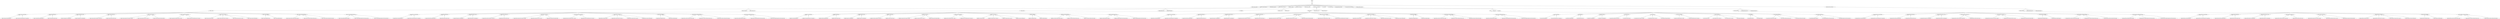 digraph G { 
rankdir = BT 
"BatteryUsage_weight" [shape = oval] 
AndRef0[shape = point] 
AndRef0->"BatteryUsage_LocationFinding"
"BatteryUsage_LocationFinding[GPS]"->AndRef0 [dir = none] 
AndRef1[shape = point] 
AndRef1->"BatteryUsage_LocationFinding"
"BatteryUsage_LocationFinding[radio triangulation]"->AndRef1 [dir = none] 
"BatteryUsage_LocationFinding" [shape = oval] 
AndRef2[shape = point] 
AndRef2->"BatteryUsage_FileSharing"
"BatteryUsage_FileSharing[OpenIntent]"->AndRef2 [dir = none] 
AndRef3[shape = point] 
AndRef3->"BatteryUsage_FileSharing"
"BatteryUsage_FileSharing[In house]"->AndRef3 [dir = none] 
"BatteryUsage_FileSharing" [shape = oval] 
AndRef4[shape = point] 
AndRef4->"BatteryUsage_ReportSyncing"
"BatteryUsage_ReportSyncing[Explicit]"->AndRef4 [dir = none] 
AndRef5[shape = point] 
AndRef5->"BatteryUsage_ReportSyncing"
"BatteryUsage_ReportSyncing[Implicit]"->AndRef5 [dir = none] 
"BatteryUsage_ReportSyncing" [shape = oval] 
AndRef6[shape = point] 
AndRef6->"BatteryUsage_ChatProtocol"
"BatteryUsage_ChatProtocol[XMPP (Open Fire)]"->AndRef6 [dir = none] 
AndRef7[shape = point] 
AndRef7->"BatteryUsage_ChatProtocol"
"BatteryUsage_ChatProtocol[In house]"->AndRef7 [dir = none] 
"BatteryUsage_ChatProtocol" [shape = oval] 
AndRef8[shape = point] 
AndRef8->"BatteryUsage_MapAccess"
"BatteryUsage_MapAccess[On Demand (Google)]"->AndRef8 [dir = none] 
AndRef9[shape = point] 
AndRef9->"BatteryUsage_MapAccess"
"BatteryUsage_MapAccess[Cache on server]"->AndRef9 [dir = none] 
AndRef10[shape = point] 
AndRef10->"BatteryUsage_MapAccess"
"BatteryUsage_MapAccess[Preloaded (ESRI)]"->AndRef10 [dir = none] 
"BatteryUsage_MapAccess" [shape = oval] 
AndRef11[shape = point] 
AndRef11->"BatteryUsage_HardwarePlatform"
"BatteryUsage_HardwarePlatform[Nexus I (HTC)]"->AndRef11 [dir = none] 
AndRef12[shape = point] 
AndRef12->"BatteryUsage_HardwarePlatform"
"BatteryUsage_HardwarePlatform[Droid (Motorola)]"->AndRef12 [dir = none] 
"BatteryUsage_HardwarePlatform" [shape = oval] 
AndRef13[shape = point] 
AndRef13->"BatteryUsage_Connectivity"
"BatteryUsage_Connectivity[Wifi]"->AndRef13 [dir = none] 
AndRef14[shape = point] 
AndRef14->"BatteryUsage_Connectivity"
"BatteryUsage_Connectivity[3G on Nexus I]"->AndRef14 [dir = none] 
AndRef15[shape = point] 
AndRef15->"BatteryUsage_Connectivity"
"BatteryUsage_Connectivity[3G on Droid]"->AndRef15 [dir = none] 
AndRef16[shape = point] 
AndRef16->"BatteryUsage_Connectivity"
"BatteryUsage_Connectivity[Bluetooth]"->AndRef16 [dir = none] 
"BatteryUsage_Connectivity" [shape = oval] 
AndRef17[shape = point] 
AndRef17->"BatteryUsage_DataBase"
"BatteryUsage_DataBase[MySQL]"->AndRef17 [dir = none] 
AndRef18[shape = point] 
AndRef18->"BatteryUsage_DataBase"
"BatteryUsage_DataBase[sqLite]"->AndRef18 [dir = none] 
"BatteryUsage_DataBase" [shape = oval] 
AndRef19[shape = point] 
AndRef19->"BatteryUsage_ArchitecturalPattern"
"BatteryUsage_ArchitecturalPattern[Peer-to-peer]"->AndRef19 [dir = none] 
AndRef20[shape = point] 
AndRef20->"BatteryUsage_ArchitecturalPattern"
"BatteryUsage_ArchitecturalPattern[Client-Server]"->AndRef20 [dir = none] 
AndRef21[shape = point] 
AndRef21->"BatteryUsage_ArchitecturalPattern"
"BatteryUsage_ArchitecturalPattern[Push-based]"->AndRef21 [dir = none] 
"BatteryUsage_ArchitecturalPattern" [shape = oval] 
AndRef22[shape = point] 
AndRef22->"BatteryUsage_DataExchangeFormat"
"BatteryUsage_DataExchangeFormat[XML]"->AndRef22 [dir = none] 
AndRef23[shape = point] 
AndRef23->"BatteryUsage_DataExchangeFormat"
"BatteryUsage_DataExchangeFormat[Compressed XML]"->AndRef23 [dir = none] 
AndRef24[shape = point] 
AndRef24->"BatteryUsage_DataExchangeFormat"
"BatteryUsage_DataExchangeFormat[Unformatted data]"->AndRef24 [dir = none] 
"BatteryUsage_DataExchangeFormat" [shape = oval] 
"BatteryUsage" [shape = oval] 
AndRef25[shape = point] 
AndRef25->"BatteryUsage"
"BatteryUsage_LocationFinding"->AndRef25 [dir = none] 
"BatteryUsage_FileSharing"->AndRef25 [dir = none] 
"BatteryUsage_ReportSyncing"->AndRef25 [dir = none] 
"BatteryUsage_ChatProtocol"->AndRef25 [dir = none] 
"BatteryUsage_MapAccess"->AndRef25 [dir = none] 
"BatteryUsage_HardwarePlatform"->AndRef25 [dir = none] 
"BatteryUsage_Connectivity"->AndRef25 [dir = none] 
"BatteryUsage_DataBase"->AndRef25 [dir = none] 
"BatteryUsage_ArchitecturalPattern"->AndRef25 [dir = none] 
"BatteryUsage_DataExchangeFormat"->AndRef25 [dir = none] 
"BatteryUsage_best" [shape = oval] 
"BatteryUsage_worst" [shape = oval] 
"BatteryUsage_Preference" [shape = oval] 
AndRef26[shape = point] 
AndRef26->"BatteryUsage_Preference"
"BatteryUsage"->AndRef26 [dir = none] 
"BatteryUsage_best"->AndRef26 [dir = none] 
"BatteryUsage_worst"->AndRef26 [dir = none] 
"ResponseTime_weight" [shape = oval] 
AndRef27[shape = point] 
AndRef27->"ResponseTime_LocationFinding"
"ResponseTime_LocationFinding[GPS]"->AndRef27 [dir = none] 
AndRef28[shape = point] 
AndRef28->"ResponseTime_LocationFinding"
"ResponseTime_LocationFinding[radio triangulation]"->AndRef28 [dir = none] 
"ResponseTime_LocationFinding" [shape = oval] 
AndRef29[shape = point] 
AndRef29->"ResponseTime_FileSharing"
"ResponseTime_FileSharing[OpenIntent]"->AndRef29 [dir = none] 
AndRef30[shape = point] 
AndRef30->"ResponseTime_FileSharing"
"ResponseTime_FileSharing[In house]"->AndRef30 [dir = none] 
"ResponseTime_FileSharing" [shape = oval] 
AndRef31[shape = point] 
AndRef31->"ResponseTime_ReportSyncing"
"ResponseTime_ReportSyncing[Explicit]"->AndRef31 [dir = none] 
AndRef32[shape = point] 
AndRef32->"ResponseTime_ReportSyncing"
"ResponseTime_ReportSyncing[Implicit]"->AndRef32 [dir = none] 
"ResponseTime_ReportSyncing" [shape = oval] 
AndRef33[shape = point] 
AndRef33->"ResponseTime_ChatProtocol"
"ResponseTime_ChatProtocol[XMPP (Open Fire)]"->AndRef33 [dir = none] 
AndRef34[shape = point] 
AndRef34->"ResponseTime_ChatProtocol"
"ResponseTime_ChatProtocol[In house]"->AndRef34 [dir = none] 
"ResponseTime_ChatProtocol" [shape = oval] 
AndRef35[shape = point] 
AndRef35->"ResponseTime_MapAccess"
"ResponseTime_MapAccess[On Demand (Google)]"->AndRef35 [dir = none] 
AndRef36[shape = point] 
AndRef36->"ResponseTime_MapAccess"
"ResponseTime_MapAccess[Cache on server]"->AndRef36 [dir = none] 
AndRef37[shape = point] 
AndRef37->"ResponseTime_MapAccess"
"ResponseTime_MapAccess[Preloaded (ESRI)]"->AndRef37 [dir = none] 
"ResponseTime_MapAccess" [shape = oval] 
AndRef38[shape = point] 
AndRef38->"ResponseTime_HardwarePlatform"
"ResponseTime_HardwarePlatform[Nexus I (HTC)]"->AndRef38 [dir = none] 
AndRef39[shape = point] 
AndRef39->"ResponseTime_HardwarePlatform"
"ResponseTime_HardwarePlatform[Droid (Motorola)]"->AndRef39 [dir = none] 
"ResponseTime_HardwarePlatform" [shape = oval] 
AndRef40[shape = point] 
AndRef40->"ResponseTime_Connectivity"
"ResponseTime_Connectivity[Wifi]"->AndRef40 [dir = none] 
AndRef41[shape = point] 
AndRef41->"ResponseTime_Connectivity"
"ResponseTime_Connectivity[3G on Nexus I]"->AndRef41 [dir = none] 
AndRef42[shape = point] 
AndRef42->"ResponseTime_Connectivity"
"ResponseTime_Connectivity[3G on Droid]"->AndRef42 [dir = none] 
AndRef43[shape = point] 
AndRef43->"ResponseTime_Connectivity"
"ResponseTime_Connectivity[Bluetooth]"->AndRef43 [dir = none] 
"ResponseTime_Connectivity" [shape = oval] 
AndRef44[shape = point] 
AndRef44->"ResponseTime_DataBase"
"ResponseTime_DataBase[MySQL]"->AndRef44 [dir = none] 
AndRef45[shape = point] 
AndRef45->"ResponseTime_DataBase"
"ResponseTime_DataBase[sqLite]"->AndRef45 [dir = none] 
"ResponseTime_DataBase" [shape = oval] 
AndRef46[shape = point] 
AndRef46->"ResponseTime_ArchitecturalPattern"
"ResponseTime_ArchitecturalPattern[Peer-to-peer]"->AndRef46 [dir = none] 
AndRef47[shape = point] 
AndRef47->"ResponseTime_ArchitecturalPattern"
"ResponseTime_ArchitecturalPattern[Client-Server]"->AndRef47 [dir = none] 
AndRef48[shape = point] 
AndRef48->"ResponseTime_ArchitecturalPattern"
"ResponseTime_ArchitecturalPattern[Push-based]"->AndRef48 [dir = none] 
"ResponseTime_ArchitecturalPattern" [shape = oval] 
AndRef49[shape = point] 
AndRef49->"ResponseTime_DataExchangeFormat"
"ResponseTime_DataExchangeFormat[XML]"->AndRef49 [dir = none] 
AndRef50[shape = point] 
AndRef50->"ResponseTime_DataExchangeFormat"
"ResponseTime_DataExchangeFormat[Compressed XML]"->AndRef50 [dir = none] 
AndRef51[shape = point] 
AndRef51->"ResponseTime_DataExchangeFormat"
"ResponseTime_DataExchangeFormat[Unformatted data]"->AndRef51 [dir = none] 
"ResponseTime_DataExchangeFormat" [shape = oval] 
"ResponseTime" [shape = oval] 
AndRef52[shape = point] 
AndRef52->"ResponseTime"
"ResponseTime_LocationFinding"->AndRef52 [dir = none] 
"ResponseTime_FileSharing"->AndRef52 [dir = none] 
"ResponseTime_ReportSyncing"->AndRef52 [dir = none] 
"ResponseTime_ChatProtocol"->AndRef52 [dir = none] 
"ResponseTime_MapAccess"->AndRef52 [dir = none] 
"ResponseTime_HardwarePlatform"->AndRef52 [dir = none] 
"ResponseTime_Connectivity"->AndRef52 [dir = none] 
"ResponseTime_DataBase"->AndRef52 [dir = none] 
"ResponseTime_ArchitecturalPattern"->AndRef52 [dir = none] 
"ResponseTime_DataExchangeFormat"->AndRef52 [dir = none] 
"ResponseTime_worst" [shape = oval] 
"ResponseTime_best" [shape = oval] 
"ResponseTime_Preference" [shape = oval] 
AndRef53[shape = point] 
AndRef53->"ResponseTime_Preference"
"ResponseTime"->AndRef53 [dir = none] 
"ResponseTime_worst"->AndRef53 [dir = none] 
"ResponseTime_best"->AndRef53 [dir = none] 
"Reliability_weight" [shape = oval] 
AndRef54[shape = point] 
AndRef54->"Reliability_LocationFinding"
"Reliability_LocationFinding[GPS]"->AndRef54 [dir = none] 
AndRef55[shape = point] 
AndRef55->"Reliability_LocationFinding"
"Reliability_LocationFinding[radio triangulation]"->AndRef55 [dir = none] 
"Reliability_LocationFinding" [shape = oval] 
AndRef56[shape = point] 
AndRef56->"Reliability_FileSharing"
"Reliability_FileSharing[OpenIntent]"->AndRef56 [dir = none] 
AndRef57[shape = point] 
AndRef57->"Reliability_FileSharing"
"Reliability_FileSharing[In house]"->AndRef57 [dir = none] 
"Reliability_FileSharing" [shape = oval] 
AndRef58[shape = point] 
AndRef58->"Reliability_ReportSyncing"
"Reliability_ReportSyncing[Explicit]"->AndRef58 [dir = none] 
AndRef59[shape = point] 
AndRef59->"Reliability_ReportSyncing"
"Reliability_ReportSyncing[Implicit]"->AndRef59 [dir = none] 
"Reliability_ReportSyncing" [shape = oval] 
AndRef60[shape = point] 
AndRef60->"Reliability_ChatProtocol"
"Reliability_ChatProtocol[XMPP (Open Fire)]"->AndRef60 [dir = none] 
AndRef61[shape = point] 
AndRef61->"Reliability_ChatProtocol"
"Reliability_ChatProtocol[In house]"->AndRef61 [dir = none] 
"Reliability_ChatProtocol" [shape = oval] 
AndRef62[shape = point] 
AndRef62->"Reliability_MapAccess"
"Reliability_MapAccess[On Demand (Google)]"->AndRef62 [dir = none] 
AndRef63[shape = point] 
AndRef63->"Reliability_MapAccess"
"Reliability_MapAccess[Cache on server]"->AndRef63 [dir = none] 
AndRef64[shape = point] 
AndRef64->"Reliability_MapAccess"
"Reliability_MapAccess[Preloaded (ESRI)]"->AndRef64 [dir = none] 
"Reliability_MapAccess" [shape = oval] 
AndRef65[shape = point] 
AndRef65->"Reliability_HardwarePlatform"
"Reliability_HardwarePlatform[Nexus I (HTC)]"->AndRef65 [dir = none] 
AndRef66[shape = point] 
AndRef66->"Reliability_HardwarePlatform"
"Reliability_HardwarePlatform[Droid (Motorola)]"->AndRef66 [dir = none] 
"Reliability_HardwarePlatform" [shape = oval] 
AndRef67[shape = point] 
AndRef67->"Reliability_Connectivity"
"Reliability_Connectivity[Wifi]"->AndRef67 [dir = none] 
AndRef68[shape = point] 
AndRef68->"Reliability_Connectivity"
"Reliability_Connectivity[3G on Nexus I]"->AndRef68 [dir = none] 
AndRef69[shape = point] 
AndRef69->"Reliability_Connectivity"
"Reliability_Connectivity[3G on Droid]"->AndRef69 [dir = none] 
AndRef70[shape = point] 
AndRef70->"Reliability_Connectivity"
"Reliability_Connectivity[Bluetooth]"->AndRef70 [dir = none] 
"Reliability_Connectivity" [shape = oval] 
AndRef71[shape = point] 
AndRef71->"Reliability_DataBase"
"Reliability_DataBase[MySQL]"->AndRef71 [dir = none] 
AndRef72[shape = point] 
AndRef72->"Reliability_DataBase"
"Reliability_DataBase[sqLite]"->AndRef72 [dir = none] 
"Reliability_DataBase" [shape = oval] 
AndRef73[shape = point] 
AndRef73->"Reliability_ArchitecturalPattern"
"Reliability_ArchitecturalPattern[Peer-to-peer]"->AndRef73 [dir = none] 
AndRef74[shape = point] 
AndRef74->"Reliability_ArchitecturalPattern"
"Reliability_ArchitecturalPattern[Client-Server]"->AndRef74 [dir = none] 
AndRef75[shape = point] 
AndRef75->"Reliability_ArchitecturalPattern"
"Reliability_ArchitecturalPattern[Push-based]"->AndRef75 [dir = none] 
"Reliability_ArchitecturalPattern" [shape = oval] 
AndRef76[shape = point] 
AndRef76->"Reliability_DataExchangeFormat"
"Reliability_DataExchangeFormat[XML]"->AndRef76 [dir = none] 
AndRef77[shape = point] 
AndRef77->"Reliability_DataExchangeFormat"
"Reliability_DataExchangeFormat[Compressed XML]"->AndRef77 [dir = none] 
AndRef78[shape = point] 
AndRef78->"Reliability_DataExchangeFormat"
"Reliability_DataExchangeFormat[Unformatted data]"->AndRef78 [dir = none] 
"Reliability_DataExchangeFormat" [shape = oval] 
"Reliability" [shape = oval] 
AndRef79[shape = point] 
AndRef79->"Reliability"
"Reliability_LocationFinding"->AndRef79 [dir = none] 
"Reliability_FileSharing"->AndRef79 [dir = none] 
"Reliability_ReportSyncing"->AndRef79 [dir = none] 
"Reliability_ChatProtocol"->AndRef79 [dir = none] 
"Reliability_MapAccess"->AndRef79 [dir = none] 
"Reliability_HardwarePlatform"->AndRef79 [dir = none] 
"Reliability_Connectivity"->AndRef79 [dir = none] 
"Reliability_DataBase"->AndRef79 [dir = none] 
"Reliability_ArchitecturalPattern"->AndRef79 [dir = none] 
"Reliability_DataExchangeFormat"->AndRef79 [dir = none] 
"Reliability_worst" [shape = oval] 
"Reliability_best" [shape = oval] 
"Reliability_Preference" [shape = oval] 
AndRef80[shape = point] 
AndRef80->"Reliability_Preference"
"Reliability"->AndRef80 [dir = none] 
"Reliability_worst"->AndRef80 [dir = none] 
"Reliability_best"->AndRef80 [dir = none] 
"RampUpTime_weight" [shape = oval] 
AndRef81[shape = point] 
AndRef81->"RampUpTime_LocationFinding"
"RampUpTime_LocationFinding[GPS]"->AndRef81 [dir = none] 
AndRef82[shape = point] 
AndRef82->"RampUpTime_LocationFinding"
"RampUpTime_LocationFinding[radio triangulation]"->AndRef82 [dir = none] 
"RampUpTime_LocationFinding" [shape = oval] 
AndRef83[shape = point] 
AndRef83->"RampUpTime_FileSharing"
"RampUpTime_FileSharing[OpenIntent]"->AndRef83 [dir = none] 
AndRef84[shape = point] 
AndRef84->"RampUpTime_FileSharing"
"RampUpTime_FileSharing[In house]"->AndRef84 [dir = none] 
"RampUpTime_FileSharing" [shape = oval] 
AndRef85[shape = point] 
AndRef85->"RampUpTime_ReportSyncing"
"RampUpTime_ReportSyncing[Explicit]"->AndRef85 [dir = none] 
AndRef86[shape = point] 
AndRef86->"RampUpTime_ReportSyncing"
"RampUpTime_ReportSyncing[Implicit]"->AndRef86 [dir = none] 
"RampUpTime_ReportSyncing" [shape = oval] 
AndRef87[shape = point] 
AndRef87->"RampUpTime_ChatProtocol"
"RampUpTime_ChatProtocol[XMPP (Open Fire)]"->AndRef87 [dir = none] 
AndRef88[shape = point] 
AndRef88->"RampUpTime_ChatProtocol"
"RampUpTime_ChatProtocol[In house]"->AndRef88 [dir = none] 
"RampUpTime_ChatProtocol" [shape = oval] 
AndRef89[shape = point] 
AndRef89->"RampUpTime_MapAccess"
"RampUpTime_MapAccess[On Demand (Google)]"->AndRef89 [dir = none] 
AndRef90[shape = point] 
AndRef90->"RampUpTime_MapAccess"
"RampUpTime_MapAccess[Cache on server]"->AndRef90 [dir = none] 
AndRef91[shape = point] 
AndRef91->"RampUpTime_MapAccess"
"RampUpTime_MapAccess[Preloaded (ESRI)]"->AndRef91 [dir = none] 
"RampUpTime_MapAccess" [shape = oval] 
AndRef92[shape = point] 
AndRef92->"RampUpTime_HardwarePlatform"
"RampUpTime_HardwarePlatform[Nexus I (HTC)]"->AndRef92 [dir = none] 
AndRef93[shape = point] 
AndRef93->"RampUpTime_HardwarePlatform"
"RampUpTime_HardwarePlatform[Droid (Motorola)]"->AndRef93 [dir = none] 
"RampUpTime_HardwarePlatform" [shape = oval] 
AndRef94[shape = point] 
AndRef94->"RampUpTime_Connectivity"
"RampUpTime_Connectivity[Wifi]"->AndRef94 [dir = none] 
AndRef95[shape = point] 
AndRef95->"RampUpTime_Connectivity"
"RampUpTime_Connectivity[3G on Nexus I]"->AndRef95 [dir = none] 
AndRef96[shape = point] 
AndRef96->"RampUpTime_Connectivity"
"RampUpTime_Connectivity[3G on Droid]"->AndRef96 [dir = none] 
AndRef97[shape = point] 
AndRef97->"RampUpTime_Connectivity"
"RampUpTime_Connectivity[Bluetooth]"->AndRef97 [dir = none] 
"RampUpTime_Connectivity" [shape = oval] 
AndRef98[shape = point] 
AndRef98->"RampUpTime_DataBase"
"RampUpTime_DataBase[MySQL]"->AndRef98 [dir = none] 
AndRef99[shape = point] 
AndRef99->"RampUpTime_DataBase"
"RampUpTime_DataBase[sqLite]"->AndRef99 [dir = none] 
"RampUpTime_DataBase" [shape = oval] 
AndRef100[shape = point] 
AndRef100->"RampUpTime_ArchitecturalPattern"
"RampUpTime_ArchitecturalPattern[Peer-to-peer]"->AndRef100 [dir = none] 
AndRef101[shape = point] 
AndRef101->"RampUpTime_ArchitecturalPattern"
"RampUpTime_ArchitecturalPattern[Client-Server]"->AndRef101 [dir = none] 
AndRef102[shape = point] 
AndRef102->"RampUpTime_ArchitecturalPattern"
"RampUpTime_ArchitecturalPattern[Push-based]"->AndRef102 [dir = none] 
"RampUpTime_ArchitecturalPattern" [shape = oval] 
AndRef103[shape = point] 
AndRef103->"RampUpTime_DataExchangeFormat"
"RampUpTime_DataExchangeFormat[XML]"->AndRef103 [dir = none] 
AndRef104[shape = point] 
AndRef104->"RampUpTime_DataExchangeFormat"
"RampUpTime_DataExchangeFormat[Compressed XML]"->AndRef104 [dir = none] 
AndRef105[shape = point] 
AndRef105->"RampUpTime_DataExchangeFormat"
"RampUpTime_DataExchangeFormat[Unformatted data]"->AndRef105 [dir = none] 
"RampUpTime_DataExchangeFormat" [shape = oval] 
"RampUpTime" [shape = oval] 
AndRef106[shape = point] 
AndRef106->"RampUpTime"
"RampUpTime_LocationFinding"->AndRef106 [dir = none] 
"RampUpTime_FileSharing"->AndRef106 [dir = none] 
"RampUpTime_ReportSyncing"->AndRef106 [dir = none] 
"RampUpTime_ChatProtocol"->AndRef106 [dir = none] 
"RampUpTime_MapAccess"->AndRef106 [dir = none] 
"RampUpTime_HardwarePlatform"->AndRef106 [dir = none] 
"RampUpTime_Connectivity"->AndRef106 [dir = none] 
"RampUpTime_DataBase"->AndRef106 [dir = none] 
"RampUpTime_ArchitecturalPattern"->AndRef106 [dir = none] 
"RampUpTime_DataExchangeFormat"->AndRef106 [dir = none] 
"RampUpTime_worst" [shape = oval] 
"RampUpTime_best" [shape = oval] 
"RampUpTime_Preference" [shape = oval] 
AndRef107[shape = point] 
AndRef107->"RampUpTime_Preference"
"RampUpTime"->AndRef107 [dir = none] 
"RampUpTime_worst"->AndRef107 [dir = none] 
"RampUpTime_best"->AndRef107 [dir = none] 
"Cost_weight" [shape = oval] 
AndRef108[shape = point] 
AndRef108->"Cost_LocationFinding"
"Cost_LocationFinding[GPS]"->AndRef108 [dir = none] 
AndRef109[shape = point] 
AndRef109->"Cost_LocationFinding"
"Cost_LocationFinding[radio triangulation]"->AndRef109 [dir = none] 
"Cost_LocationFinding" [shape = oval] 
AndRef110[shape = point] 
AndRef110->"Cost_FileSharing"
"Cost_FileSharing[OpenIntent]"->AndRef110 [dir = none] 
AndRef111[shape = point] 
AndRef111->"Cost_FileSharing"
"Cost_FileSharing[In house]"->AndRef111 [dir = none] 
"Cost_FileSharing" [shape = oval] 
AndRef112[shape = point] 
AndRef112->"Cost_ReportSyncing"
"Cost_ReportSyncing[Explicit]"->AndRef112 [dir = none] 
AndRef113[shape = point] 
AndRef113->"Cost_ReportSyncing"
"Cost_ReportSyncing[Implicit]"->AndRef113 [dir = none] 
"Cost_ReportSyncing" [shape = oval] 
AndRef114[shape = point] 
AndRef114->"Cost_ChatProtocol"
"Cost_ChatProtocol[XMPP (Open Fire)]"->AndRef114 [dir = none] 
AndRef115[shape = point] 
AndRef115->"Cost_ChatProtocol"
"Cost_ChatProtocol[In house]"->AndRef115 [dir = none] 
"Cost_ChatProtocol" [shape = oval] 
AndRef116[shape = point] 
AndRef116->"Cost_MapAccess"
"Cost_MapAccess[On Demand (Google)]"->AndRef116 [dir = none] 
AndRef117[shape = point] 
AndRef117->"Cost_MapAccess"
"Cost_MapAccess[Cache on server]"->AndRef117 [dir = none] 
AndRef118[shape = point] 
AndRef118->"Cost_MapAccess"
"Cost_MapAccess[Preloaded (ESRI)]"->AndRef118 [dir = none] 
"Cost_MapAccess" [shape = oval] 
AndRef119[shape = point] 
AndRef119->"Cost_HardwarePlatform"
"Cost_HardwarePlatform[Nexus I (HTC)]"->AndRef119 [dir = none] 
AndRef120[shape = point] 
AndRef120->"Cost_HardwarePlatform"
"Cost_HardwarePlatform[Droid (Motorola)]"->AndRef120 [dir = none] 
"Cost_HardwarePlatform" [shape = oval] 
AndRef121[shape = point] 
AndRef121->"Cost_Connectivity"
"Cost_Connectivity[Wifi]"->AndRef121 [dir = none] 
AndRef122[shape = point] 
AndRef122->"Cost_Connectivity"
"Cost_Connectivity[3G on Nexus I]"->AndRef122 [dir = none] 
AndRef123[shape = point] 
AndRef123->"Cost_Connectivity"
"Cost_Connectivity[3G on Droid]"->AndRef123 [dir = none] 
AndRef124[shape = point] 
AndRef124->"Cost_Connectivity"
"Cost_Connectivity[Bluetooth]"->AndRef124 [dir = none] 
"Cost_Connectivity" [shape = oval] 
AndRef125[shape = point] 
AndRef125->"Cost_DataBase"
"Cost_DataBase[MySQL]"->AndRef125 [dir = none] 
AndRef126[shape = point] 
AndRef126->"Cost_DataBase"
"Cost_DataBase[sqLite]"->AndRef126 [dir = none] 
"Cost_DataBase" [shape = oval] 
AndRef127[shape = point] 
AndRef127->"Cost_ArchitecturalPattern"
"Cost_ArchitecturalPattern[Peer-to-peer]"->AndRef127 [dir = none] 
AndRef128[shape = point] 
AndRef128->"Cost_ArchitecturalPattern"
"Cost_ArchitecturalPattern[Client-Server]"->AndRef128 [dir = none] 
AndRef129[shape = point] 
AndRef129->"Cost_ArchitecturalPattern"
"Cost_ArchitecturalPattern[Push-based]"->AndRef129 [dir = none] 
"Cost_ArchitecturalPattern" [shape = oval] 
AndRef130[shape = point] 
AndRef130->"Cost_DataExchangeFormat"
"Cost_DataExchangeFormat[XML]"->AndRef130 [dir = none] 
AndRef131[shape = point] 
AndRef131->"Cost_DataExchangeFormat"
"Cost_DataExchangeFormat[Compressed XML]"->AndRef131 [dir = none] 
AndRef132[shape = point] 
AndRef132->"Cost_DataExchangeFormat"
"Cost_DataExchangeFormat[Unformatted data]"->AndRef132 [dir = none] 
"Cost_DataExchangeFormat" [shape = oval] 
"Cost" [shape = oval] 
AndRef133[shape = point] 
AndRef133->"Cost"
"Cost_LocationFinding"->AndRef133 [dir = none] 
"Cost_FileSharing"->AndRef133 [dir = none] 
"Cost_ReportSyncing"->AndRef133 [dir = none] 
"Cost_ChatProtocol"->AndRef133 [dir = none] 
"Cost_MapAccess"->AndRef133 [dir = none] 
"Cost_HardwarePlatform"->AndRef133 [dir = none] 
"Cost_Connectivity"->AndRef133 [dir = none] 
"Cost_DataBase"->AndRef133 [dir = none] 
"Cost_ArchitecturalPattern"->AndRef133 [dir = none] 
"Cost_DataExchangeFormat"->AndRef133 [dir = none] 
"Cost_worst" [shape = oval] 
"Cost_best" [shape = oval] 
"Cost_Preference" [shape = oval] 
AndRef134[shape = point] 
AndRef134->"Cost_Preference"
"Cost"->AndRef134 [dir = none] 
"Cost_worst"->AndRef134 [dir = none] 
"Cost_best"->AndRef134 [dir = none] 
"DevelopmentTime_weight" [shape = oval] 
AndRef135[shape = point] 
AndRef135->"DevelopmentTime_LocationFinding"
"DevelopmentTime_LocationFinding[GPS]"->AndRef135 [dir = none] 
AndRef136[shape = point] 
AndRef136->"DevelopmentTime_LocationFinding"
"DevelopmentTime_LocationFinding[radio triangulation]"->AndRef136 [dir = none] 
"DevelopmentTime_LocationFinding" [shape = oval] 
AndRef137[shape = point] 
AndRef137->"DevelopmentTime_FileSharing"
"DevelopmentTime_FileSharing[OpenIntent]"->AndRef137 [dir = none] 
AndRef138[shape = point] 
AndRef138->"DevelopmentTime_FileSharing"
"DevelopmentTime_FileSharing[In house]"->AndRef138 [dir = none] 
"DevelopmentTime_FileSharing" [shape = oval] 
AndRef139[shape = point] 
AndRef139->"DevelopmentTime_ReportSyncing"
"DevelopmentTime_ReportSyncing[Explicit]"->AndRef139 [dir = none] 
AndRef140[shape = point] 
AndRef140->"DevelopmentTime_ReportSyncing"
"DevelopmentTime_ReportSyncing[Implicit]"->AndRef140 [dir = none] 
"DevelopmentTime_ReportSyncing" [shape = oval] 
AndRef141[shape = point] 
AndRef141->"DevelopmentTime_ChatProtocol"
"DevelopmentTime_ChatProtocol[XMPP (Open Fire)]"->AndRef141 [dir = none] 
AndRef142[shape = point] 
AndRef142->"DevelopmentTime_ChatProtocol"
"DevelopmentTime_ChatProtocol[In house]"->AndRef142 [dir = none] 
"DevelopmentTime_ChatProtocol" [shape = oval] 
AndRef143[shape = point] 
AndRef143->"DevelopmentTime_MapAccess"
"DevelopmentTime_MapAccess[On Demand (Google)]"->AndRef143 [dir = none] 
AndRef144[shape = point] 
AndRef144->"DevelopmentTime_MapAccess"
"DevelopmentTime_MapAccess[Cache on server]"->AndRef144 [dir = none] 
AndRef145[shape = point] 
AndRef145->"DevelopmentTime_MapAccess"
"DevelopmentTime_MapAccess[Preloaded (ESRI)]"->AndRef145 [dir = none] 
"DevelopmentTime_MapAccess" [shape = oval] 
AndRef146[shape = point] 
AndRef146->"DevelopmentTime_DataBase"
"DevelopmentTime_DataBase[MySQL]"->AndRef146 [dir = none] 
AndRef147[shape = point] 
AndRef147->"DevelopmentTime_DataBase"
"DevelopmentTime_DataBase[sqLite]"->AndRef147 [dir = none] 
"DevelopmentTime_DataBase" [shape = oval] 
AndRef148[shape = point] 
AndRef148->"DevelopmentTime_ArchitecturalPattern"
"DevelopmentTime_ArchitecturalPattern[Peer-to-peer]"->AndRef148 [dir = none] 
AndRef149[shape = point] 
AndRef149->"DevelopmentTime_ArchitecturalPattern"
"DevelopmentTime_ArchitecturalPattern[Client-Server]"->AndRef149 [dir = none] 
AndRef150[shape = point] 
AndRef150->"DevelopmentTime_ArchitecturalPattern"
"DevelopmentTime_ArchitecturalPattern[Push-based]"->AndRef150 [dir = none] 
"DevelopmentTime_ArchitecturalPattern" [shape = oval] 
AndRef151[shape = point] 
AndRef151->"DevelopmentTime_DataExchangeFormat"
"DevelopmentTime_DataExchangeFormat[XML]"->AndRef151 [dir = none] 
AndRef152[shape = point] 
AndRef152->"DevelopmentTime_DataExchangeFormat"
"DevelopmentTime_DataExchangeFormat[Compressed XML]"->AndRef152 [dir = none] 
AndRef153[shape = point] 
AndRef153->"DevelopmentTime_DataExchangeFormat"
"DevelopmentTime_DataExchangeFormat[Unformatted data]"->AndRef153 [dir = none] 
"DevelopmentTime_DataExchangeFormat" [shape = oval] 
"DevelopmentTime" [shape = oval] 
AndRef154[shape = point] 
AndRef154->"DevelopmentTime"
"DevelopmentTime_LocationFinding"->AndRef154 [dir = none] 
"DevelopmentTime_FileSharing"->AndRef154 [dir = none] 
"DevelopmentTime_ReportSyncing"->AndRef154 [dir = none] 
"DevelopmentTime_ChatProtocol"->AndRef154 [dir = none] 
"DevelopmentTime_MapAccess"->AndRef154 [dir = none] 
"DevelopmentTime_DataBase"->AndRef154 [dir = none] 
"DevelopmentTime_ArchitecturalPattern"->AndRef154 [dir = none] 
"DevelopmentTime_DataExchangeFormat"->AndRef154 [dir = none] 
"DevelopmentTime_worst" [shape = oval] 
"DevelopmentTime_best" [shape = oval] 
"DevelopmentTime_Preference" [shape = oval] 
AndRef155[shape = point] 
AndRef155->"DevelopmentTime_Preference"
"DevelopmentTime"->AndRef155 [dir = none] 
"DevelopmentTime_worst"->AndRef155 [dir = none] 
"DevelopmentTime_best"->AndRef155 [dir = none] 
"DeploymentTime_weight" [shape = oval] 
AndRef156[shape = point] 
AndRef156->"DeploymentTime_LocationFinding"
"DeploymentTime_LocationFinding[GPS]"->AndRef156 [dir = none] 
AndRef157[shape = point] 
AndRef157->"DeploymentTime_LocationFinding"
"DeploymentTime_LocationFinding[radio triangulation]"->AndRef157 [dir = none] 
"DeploymentTime_LocationFinding" [shape = oval] 
AndRef158[shape = point] 
AndRef158->"DeploymentTime_FileSharing"
"DeploymentTime_FileSharing[OpenIntent]"->AndRef158 [dir = none] 
AndRef159[shape = point] 
AndRef159->"DeploymentTime_FileSharing"
"DeploymentTime_FileSharing[In house]"->AndRef159 [dir = none] 
"DeploymentTime_FileSharing" [shape = oval] 
AndRef160[shape = point] 
AndRef160->"DeploymentTime_ReportSyncing"
"DeploymentTime_ReportSyncing[Explicit]"->AndRef160 [dir = none] 
AndRef161[shape = point] 
AndRef161->"DeploymentTime_ReportSyncing"
"DeploymentTime_ReportSyncing[Implicit]"->AndRef161 [dir = none] 
"DeploymentTime_ReportSyncing" [shape = oval] 
AndRef162[shape = point] 
AndRef162->"DeploymentTime_ChatProtocol"
"DeploymentTime_ChatProtocol[XMPP (Open Fire)]"->AndRef162 [dir = none] 
AndRef163[shape = point] 
AndRef163->"DeploymentTime_ChatProtocol"
"DeploymentTime_ChatProtocol[In house]"->AndRef163 [dir = none] 
"DeploymentTime_ChatProtocol" [shape = oval] 
AndRef164[shape = point] 
AndRef164->"DeploymentTime_MapAccess"
"DeploymentTime_MapAccess[On Demand (Google)]"->AndRef164 [dir = none] 
AndRef165[shape = point] 
AndRef165->"DeploymentTime_MapAccess"
"DeploymentTime_MapAccess[Cache on server]"->AndRef165 [dir = none] 
AndRef166[shape = point] 
AndRef166->"DeploymentTime_MapAccess"
"DeploymentTime_MapAccess[Preloaded (ESRI)]"->AndRef166 [dir = none] 
"DeploymentTime_MapAccess" [shape = oval] 
AndRef167[shape = point] 
AndRef167->"DeploymentTime_Connectivity"
"DeploymentTime_Connectivity[Wifi]"->AndRef167 [dir = none] 
AndRef168[shape = point] 
AndRef168->"DeploymentTime_Connectivity"
"DeploymentTime_Connectivity[3G on Nexus I]"->AndRef168 [dir = none] 
AndRef169[shape = point] 
AndRef169->"DeploymentTime_Connectivity"
"DeploymentTime_Connectivity[3G on Droid]"->AndRef169 [dir = none] 
AndRef170[shape = point] 
AndRef170->"DeploymentTime_Connectivity"
"DeploymentTime_Connectivity[Bluetooth]"->AndRef170 [dir = none] 
"DeploymentTime_Connectivity" [shape = oval] 
AndRef171[shape = point] 
AndRef171->"DeploymentTime_DataBase"
"DeploymentTime_DataBase[MySQL]"->AndRef171 [dir = none] 
AndRef172[shape = point] 
AndRef172->"DeploymentTime_DataBase"
"DeploymentTime_DataBase[sqLite]"->AndRef172 [dir = none] 
"DeploymentTime_DataBase" [shape = oval] 
AndRef173[shape = point] 
AndRef173->"DeploymentTime_ArchitecturalPattern"
"DeploymentTime_ArchitecturalPattern[Peer-to-peer]"->AndRef173 [dir = none] 
AndRef174[shape = point] 
AndRef174->"DeploymentTime_ArchitecturalPattern"
"DeploymentTime_ArchitecturalPattern[Client-Server]"->AndRef174 [dir = none] 
AndRef175[shape = point] 
AndRef175->"DeploymentTime_ArchitecturalPattern"
"DeploymentTime_ArchitecturalPattern[Push-based]"->AndRef175 [dir = none] 
"DeploymentTime_ArchitecturalPattern" [shape = oval] 
"DeploymentTime" [shape = oval] 
AndRef176[shape = point] 
AndRef176->"DeploymentTime"
"DeploymentTime_LocationFinding"->AndRef176 [dir = none] 
"DeploymentTime_FileSharing"->AndRef176 [dir = none] 
"DeploymentTime_ReportSyncing"->AndRef176 [dir = none] 
"DeploymentTime_ChatProtocol"->AndRef176 [dir = none] 
"DeploymentTime_MapAccess"->AndRef176 [dir = none] 
"DeploymentTime_Connectivity"->AndRef176 [dir = none] 
"DeploymentTime_DataBase"->AndRef176 [dir = none] 
"DeploymentTime_ArchitecturalPattern"->AndRef176 [dir = none] 
"DeploymentTime_worst" [shape = oval] 
"DeploymentTime_best" [shape = oval] 
"DeploymentTime_Preference" [shape = oval] 
AndRef177[shape = point] 
AndRef177->"DeploymentTime_Preference"
"DeploymentTime"->AndRef177 [dir = none] 
"DeploymentTime_worst"->AndRef177 [dir = none] 
"DeploymentTime_best"->AndRef177 [dir = none] 
"NB" [shape = oval] 
AndRef178[shape = point] 
AndRef178->"NB"
"BatteryUsage_weight"->AndRef178 [dir = none] 
"BatteryUsage_Preference"->AndRef178 [dir = none] 
"ResponseTime_weight"->AndRef178 [dir = none] 
"ResponseTime_Preference"->AndRef178 [dir = none] 
"Reliability_weight"->AndRef178 [dir = none] 
"Reliability_Preference"->AndRef178 [dir = none] 
"RampUpTime_weight"->AndRef178 [dir = none] 
"RampUpTime_Preference"->AndRef178 [dir = none] 
"Cost_weight"->AndRef178 [dir = none] 
"Cost_Preference"->AndRef178 [dir = none] 
"DevelopmentTime_weight"->AndRef178 [dir = none] 
"DevelopmentTime_Preference"->AndRef178 [dir = none] 
"DeploymentTime_weight"->AndRef178 [dir = none] 
"DeploymentTime_Preference"->AndRef178 [dir = none] 
ENB [shape = box] 
NB->"ENB"
}
